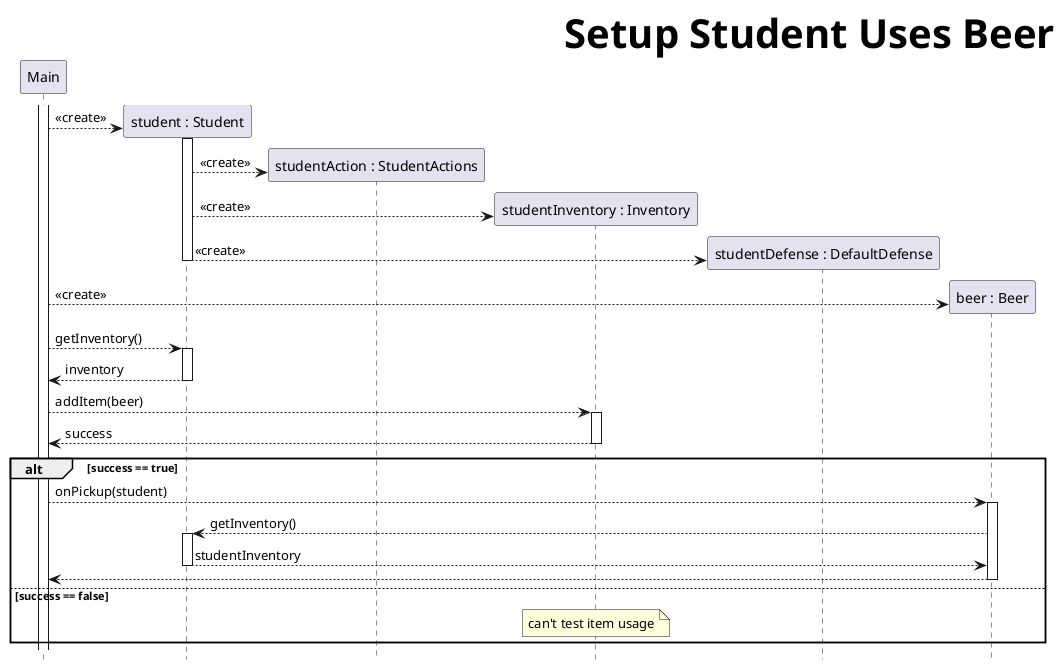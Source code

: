 @startuml SetupStudentUsesBeer
skinparam headerFontSize 40
skinparam HeaderFontColor #000000
skinparam HeaderFontStyle bold
header Setup Student Uses Beer
hide footbox

participant main as "Main"
activate main
create student as "student : Student"
main --> student ++: <<create>>
create studentAction as "studentAction : StudentActions"
student --> studentAction : <<create>>
create inventory as "studentInventory : Inventory"
student --> inventory : <<create>>
create defense as "studentDefense : DefaultDefense"
student --> defense --: <<create>>

create beer as "beer : Beer"
main --> beer : <<create>>

main --> student ++: getInventory()
return inventory

main --> inventory ++: addItem(beer)
return success

alt success == true
    main --> beer ++: onPickup(student)
    beer --> student ++: getInventory()
    return studentInventory
    return 
    
else success == false
    note over inventory : can't test item usage
end

@enduml